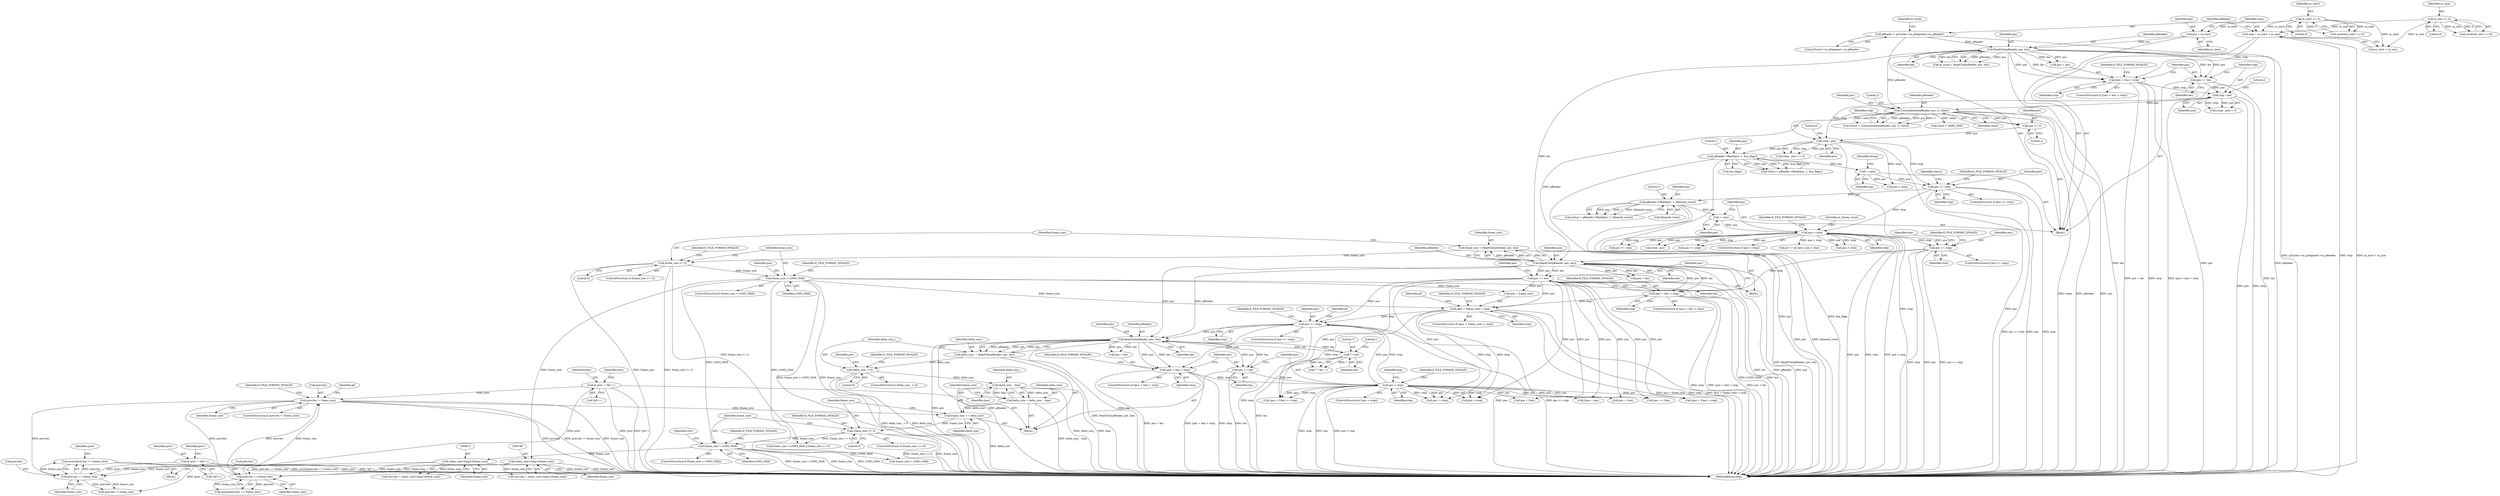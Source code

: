 digraph "0_Android_cc274e2abe8b2a6698a5c47d8aa4bb45f1f9538d_33@API" {
"1000945" [label="(Call,assert(prev.len == frame_size))"];
"1000946" [label="(Call,prev.len == frame_size)"];
"1000823" [label="(Call,prev.len != frame_size)"];
"1000817" [label="(Call,prev.len == frame_size)"];
"1000811" [label="(Call,& prev = *pf++)"];
"1000779" [label="(Call,static_cast<long>(frame_size))"];
"1000731" [label="(Call,frame_size > LONG_MAX)"];
"1000725" [label="(Call,frame_size <= 0)"];
"1000718" [label="(Call,frame_size = ReadUInt(pReader, pos, len))"];
"1000720" [label="(Call,ReadUInt(pReader, pos, len))"];
"1000213" [label="(Call,UnserializeInt(pReader, pos, 2, value))"];
"1000180" [label="(Call,ReadUInt(pReader, pos, len))"];
"1000171" [label="(Call,pReader = pCluster->m_pSegment->m_pReader)"];
"1000161" [label="(Call,pos = m_start)"];
"1000141" [label="(Call,m_start >= 0)"];
"1000203" [label="(Call,stop - pos)"];
"1000191" [label="(Call,(pos + len) > stop)"];
"1000165" [label="(Call,stop = m_start + m_size)"];
"1000145" [label="(Call,m_size >= 0)"];
"1000198" [label="(Call,pos += len)"];
"1000704" [label="(Call,pos >= stop)"];
"1000355" [label="(Call,pos > stop)"];
"1000352" [label="(Call,++pos)"];
"1000343" [label="(Call,pReader->Read(pos, 1, &biased_count))"];
"1000335" [label="(Call,pos >= stop)"];
"1000270" [label="(Call,++pos)"];
"1000252" [label="(Call,pReader->Read(pos, 1, &m_flags))"];
"1000244" [label="(Call,stop - pos)"];
"1000239" [label="(Call,pos += 2)"];
"1000914" [label="(Call,static_cast<long>(frame_size))"];
"1000905" [label="(Call,frame_size > LONG_MAX)"];
"1000899" [label="(Call,frame_size <= 0)"];
"1000895" [label="(Call,frame_size += delta_size)"];
"1000890" [label="(Call,delta_size = delta_size_ - bias)"];
"1000892" [label="(Call,delta_size_ - bias)"];
"1000858" [label="(Call,delta_size_ < 0)"];
"1000851" [label="(Call,delta_size_ = ReadUInt(pReader, pos, len))"];
"1000853" [label="(Call,ReadUInt(pReader, pos, len))"];
"1000795" [label="(Call,pos >= stop)"];
"1000875" [label="(Call,pos > stop)"];
"1000871" [label="(Call,pos += len)"];
"1000864" [label="(Call,(pos + len) > stop)"];
"1000744" [label="(Call,pos += len)"];
"1000748" [label="(Call,(pos + frame_size) > stop)"];
"1000737" [label="(Call,(pos + len) > stop)"];
"1000884" [label="(Call,7 * len)"];
"1000940" [label="(Call,& prev = *pf++)"];
"1000204" [label="(Identifier,stop)"];
"1000910" [label="(Call,curr.len = static_cast<long>(frame_size))"];
"1000748" [label="(Call,(pos + frame_size) > stop)"];
"1000827" [label="(Identifier,frame_size)"];
"1000241" [label="(Literal,2)"];
"1000890" [label="(Call,delta_size = delta_size_ - bias)"];
"1000870" [label="(Identifier,E_FILE_FORMAT_INVALID)"];
"1000359" [label="(Identifier,E_FILE_FORMAT_INVALID)"];
"1000872" [label="(Identifier,pos)"];
"1000858" [label="(Call,delta_size_ < 0)"];
"1000727" [label="(Literal,0)"];
"1000722" [label="(Identifier,pos)"];
"1000744" [label="(Call,pos += len)"];
"1001053" [label="(Call,pos += f.len)"];
"1000252" [label="(Call,pReader->Read(pos, 1, &m_flags))"];
"1000706" [label="(Identifier,stop)"];
"1001031" [label="(Call,(pos + f.len) <= stop)"];
"1000745" [label="(Identifier,pos)"];
"1000203" [label="(Call,stop - pos)"];
"1000931" [label="(Call,pos > stop)"];
"1000166" [label="(Identifier,stop)"];
"1000757" [label="(Identifier,pf)"];
"1000731" [label="(Call,frame_size > LONG_MAX)"];
"1000357" [label="(Identifier,stop)"];
"1000335" [label="(Call,pos >= stop)"];
"1000754" [label="(Identifier,E_FILE_FORMAT_INVALID)"];
"1000738" [label="(Call,pos + len)"];
"1000250" [label="(Call,status = pReader->Read(pos, 1, &m_flags))"];
"1000854" [label="(Identifier,pReader)"];
"1000704" [label="(Call,pos >= stop)"];
"1000183" [label="(Identifier,len)"];
"1000948" [label="(Identifier,prev)"];
"1000739" [label="(Identifier,pos)"];
"1000875" [label="(Call,pos > stop)"];
"1000213" [label="(Call,UnserializeInt(pReader, pos, 2, value))"];
"1000747" [label="(ControlStructure,if ((pos + frame_size) > stop))"];
"1000736" [label="(ControlStructure,if ((pos + len) > stop))"];
"1000873" [label="(Identifier,len)"];
"1000952" [label="(Call,prev.len != frame_size)"];
"1000900" [label="(Identifier,frame_size)"];
"1000180" [label="(Call,ReadUInt(pReader, pos, len))"];
"1000876" [label="(Identifier,pos)"];
"1000824" [label="(Call,prev.len)"];
"1000901" [label="(Literal,0)"];
"1000355" [label="(Call,pos > stop)"];
"1000172" [label="(Identifier,pReader)"];
"1000818" [label="(Call,prev.len)"];
"1000179" [label="(Identifier,m_track)"];
"1001001" [label="(Call,frame_size > LONG_MAX)"];
"1000181" [label="(Identifier,pReader)"];
"1000486" [label="(Call,pos > stop)"];
"1000270" [label="(Call,++pos)"];
"1000339" [label="(Identifier,E_FILE_FORMAT_INVALID)"];
"1000246" [label="(Identifier,pos)"];
"1000743" [label="(Identifier,E_FILE_FORMAT_INVALID)"];
"1000819" [label="(Identifier,prev)"];
"1000199" [label="(Identifier,pos)"];
"1000813" [label="(Call,*pf++)"];
"1000165" [label="(Call,stop = m_start + m_size)"];
"1000799" [label="(Identifier,E_FILE_FORMAT_INVALID)"];
"1000173" [label="(Call,pCluster->m_pSegment->m_pReader)"];
"1000361" [label="(Identifier,m_frame_count)"];
"1000752" [label="(Identifier,stop)"];
"1000732" [label="(Identifier,frame_size)"];
"1000857" [label="(ControlStructure,if (delta_size_ < 0))"];
"1000336" [label="(Identifier,pos)"];
"1000906" [label="(Identifier,frame_size)"];
"1000950" [label="(Identifier,frame_size)"];
"1000893" [label="(Identifier,delta_size_)"];
"1000885" [label="(Literal,7)"];
"1000912" [label="(Identifier,curr)"];
"1000816" [label="(Call,assert(prev.len == frame_size))"];
"1000123" [label="(Block,)"];
"1000859" [label="(Identifier,delta_size_)"];
"1001066" [label="(MethodReturn,long)"];
"1000832" [label="(Identifier,pf)"];
"1000811" [label="(Call,& prev = *pf++)"];
"1000253" [label="(Identifier,pos)"];
"1000884" [label="(Call,7 * len)"];
"1000829" [label="(Identifier,E_FILE_FORMAT_INVALID)"];
"1000726" [label="(Identifier,frame_size)"];
"1000191" [label="(Call,(pos + len) > stop)"];
"1000198" [label="(Call,pos += len)"];
"1000140" [label="(Call,assert(m_start >= 0))"];
"1000162" [label="(Identifier,pos)"];
"1000217" [label="(Identifier,value)"];
"1000418" [label="(Call,pos >= stop)"];
"1000899" [label="(Call,frame_size <= 0)"];
"1000909" [label="(Identifier,E_FILE_FORMAT_INVALID)"];
"1000341" [label="(Call,status = pReader->Read(pos, 1, &biased_count))"];
"1000144" [label="(Call,assert(m_size >= 0))"];
"1000954" [label="(Identifier,prev)"];
"1000345" [label="(Literal,1)"];
"1000821" [label="(Identifier,frame_size)"];
"1000721" [label="(Identifier,pReader)"];
"1000741" [label="(Identifier,stop)"];
"1000352" [label="(Call,++pos)"];
"1000733" [label="(Identifier,LONG_MAX)"];
"1000245" [label="(Identifier,stop)"];
"1000904" [label="(ControlStructure,if (frame_size > LONG_MAX))"];
"1000886" [label="(Identifier,len)"];
"1000866" [label="(Identifier,pos)"];
"1000883" [label="(Call,7 * len - 1)"];
"1000916" [label="(Identifier,frame_size)"];
"1000946" [label="(Call,prev.len == frame_size)"];
"1000945" [label="(Call,assert(prev.len == frame_size))"];
"1000334" [label="(ControlStructure,if (pos >= stop))"];
"1000892" [label="(Call,delta_size_ - bias)"];
"1000779" [label="(Call,static_cast<long>(frame_size))"];
"1000216" [label="(Literal,2)"];
"1000907" [label="(Identifier,LONG_MAX)"];
"1000865" [label="(Call,pos + len)"];
"1000705" [label="(Identifier,pos)"];
"1000928" [label="(Block,)"];
"1000903" [label="(Identifier,E_FILE_FORMAT_INVALID)"];
"1001039" [label="(Call,(pos + f.len) > stop)"];
"1000737" [label="(Call,(pos + len) > stop)"];
"1000143" [label="(Literal,0)"];
"1000161" [label="(Call,pos = m_start)"];
"1000718" [label="(Call,frame_size = ReadUInt(pReader, pos, len))"];
"1000190" [label="(ControlStructure,if ((pos + len) > stop))"];
"1000254" [label="(Literal,1)"];
"1000795" [label="(Call,pos >= stop)"];
"1000864" [label="(Call,(pos + len) > stop)"];
"1000719" [label="(Identifier,frame_size)"];
"1000856" [label="(Identifier,len)"];
"1000823" [label="(Call,prev.len != frame_size)"];
"1000141" [label="(Call,m_start >= 0)"];
"1000891" [label="(Identifier,delta_size)"];
"1000200" [label="(Identifier,len)"];
"1000860" [label="(Literal,0)"];
"1000750" [label="(Identifier,pos)"];
"1000887" [label="(Literal,1)"];
"1000195" [label="(Identifier,stop)"];
"1000343" [label="(Call,pReader->Read(pos, 1, &biased_count))"];
"1000342" [label="(Identifier,status)"];
"1000730" [label="(ControlStructure,if (frame_size > LONG_MAX))"];
"1000711" [label="(Identifier,size)"];
"1000877" [label="(Identifier,stop)"];
"1000914" [label="(Call,static_cast<long>(frame_size))"];
"1000942" [label="(Call,*pf++)"];
"1000337" [label="(Identifier,stop)"];
"1000796" [label="(Identifier,pos)"];
"1000142" [label="(Identifier,m_start)"];
"1000746" [label="(Identifier,len)"];
"1000211" [label="(Call,status = UnserializeInt(pReader, pos, 2, value))"];
"1000344" [label="(Identifier,pos)"];
"1000240" [label="(Identifier,pos)"];
"1000882" [label="(Identifier,exp)"];
"1000197" [label="(Identifier,E_FILE_FORMAT_INVALID)"];
"1000797" [label="(Identifier,stop)"];
"1000244" [label="(Call,stop - pos)"];
"1000146" [label="(Identifier,m_size)"];
"1000817" [label="(Call,prev.len == frame_size)"];
"1000346" [label="(Call,&biased_count)"];
"1000794" [label="(ControlStructure,if (pos >= stop))"];
"1000793" [label="(Block,)"];
"1000822" [label="(ControlStructure,if (prev.len != frame_size))"];
"1000163" [label="(Identifier,m_start)"];
"1000271" [label="(Identifier,pos)"];
"1000223" [label="(Call,value < SHRT_MIN)"];
"1000853" [label="(Call,ReadUInt(pReader, pos, len))"];
"1000725" [label="(Call,frame_size <= 0)"];
"1000147" [label="(Literal,0)"];
"1000940" [label="(Call,& prev = *pf++)"];
"1000896" [label="(Identifier,frame_size)"];
"1000874" [label="(ControlStructure,if (pos > stop))"];
"1000512" [label="(Call,stop - pos)"];
"1000603" [label="(Call,pos >= stop)"];
"1000255" [label="(Call,&m_flags)"];
"1001000" [label="(Call,frame_size > LONG_MAX || frame_size <= 0)"];
"1000192" [label="(Call,pos + len)"];
"1000239" [label="(Call,pos += 2)"];
"1000703" [label="(ControlStructure,if (pos >= stop))"];
"1000863" [label="(ControlStructure,if ((pos + len) > stop))"];
"1000724" [label="(ControlStructure,if (frame_size <= 0))"];
"1000905" [label="(Call,frame_size > LONG_MAX)"];
"1000897" [label="(Identifier,delta_size)"];
"1000879" [label="(Identifier,E_FILE_FORMAT_INVALID)"];
"1000941" [label="(Identifier,prev)"];
"1000247" [label="(Literal,0)"];
"1000708" [label="(Identifier,E_FILE_FORMAT_INVALID)"];
"1000723" [label="(Identifier,len)"];
"1000354" [label="(ControlStructure,if (pos > stop))"];
"1000182" [label="(Identifier,pos)"];
"1000862" [label="(Identifier,E_FILE_FORMAT_INVALID)"];
"1000851" [label="(Call,delta_size_ = ReadUInt(pReader, pos, len))"];
"1000852" [label="(Identifier,delta_size_)"];
"1001040" [label="(Call,pos + f.len)"];
"1000145" [label="(Call,m_size >= 0)"];
"1000171" [label="(Call,pReader = pCluster->m_pSegment->m_pReader)"];
"1000871" [label="(Call,pos += len)"];
"1000214" [label="(Identifier,pReader)"];
"1001048" [label="(Call,f.pos = pos)"];
"1000868" [label="(Identifier,stop)"];
"1000178" [label="(Call,m_track = ReadUInt(pReader, pos, len))"];
"1001059" [label="(Call,pos != stop)"];
"1000205" [label="(Identifier,pos)"];
"1000735" [label="(Identifier,E_FILE_FORMAT_INVALID)"];
"1000947" [label="(Call,prev.len)"];
"1000781" [label="(Identifier,frame_size)"];
"1000775" [label="(Call,curr.len = static_cast<long>(frame_size))"];
"1000812" [label="(Identifier,prev)"];
"1000356" [label="(Identifier,pos)"];
"1000749" [label="(Call,pos + frame_size)"];
"1000898" [label="(ControlStructure,if (frame_size <= 0))"];
"1000855" [label="(Identifier,pos)"];
"1000215" [label="(Identifier,pos)"];
"1000206" [label="(Literal,2)"];
"1000482" [label="(Call,pf >= pf_end || pos > stop)"];
"1000698" [label="(Block,)"];
"1000802" [label="(Identifier,pf)"];
"1000894" [label="(Identifier,bias)"];
"1000243" [label="(Call,(stop - pos) <= 0)"];
"1000720" [label="(Call,ReadUInt(pReader, pos, len))"];
"1000278" [label="(Call,pos > stop)"];
"1000353" [label="(Identifier,pos)"];
"1000202" [label="(Call,(stop - pos) < 2)"];
"1000167" [label="(Call,m_start + m_size)"];
"1001032" [label="(Call,pos + f.len)"];
"1000895" [label="(Call,frame_size += delta_size)"];
"1000274" [label="(Identifier,lacing)"];
"1000729" [label="(Identifier,E_FILE_FORMAT_INVALID)"];
"1000945" -> "1000928"  [label="AST: "];
"1000945" -> "1000946"  [label="CFG: "];
"1000946" -> "1000945"  [label="AST: "];
"1000954" -> "1000945"  [label="CFG: "];
"1000945" -> "1001066"  [label="DDG: prev.len == frame_size"];
"1000945" -> "1001066"  [label="DDG: assert(prev.len == frame_size)"];
"1000946" -> "1000945"  [label="DDG: prev.len"];
"1000946" -> "1000945"  [label="DDG: frame_size"];
"1000946" -> "1000950"  [label="CFG: "];
"1000947" -> "1000946"  [label="AST: "];
"1000950" -> "1000946"  [label="AST: "];
"1000823" -> "1000946"  [label="DDG: prev.len"];
"1000940" -> "1000946"  [label="DDG: prev"];
"1000779" -> "1000946"  [label="DDG: frame_size"];
"1000914" -> "1000946"  [label="DDG: frame_size"];
"1000946" -> "1000952"  [label="DDG: prev.len"];
"1000946" -> "1000952"  [label="DDG: frame_size"];
"1000823" -> "1000822"  [label="AST: "];
"1000823" -> "1000827"  [label="CFG: "];
"1000824" -> "1000823"  [label="AST: "];
"1000827" -> "1000823"  [label="AST: "];
"1000829" -> "1000823"  [label="CFG: "];
"1000832" -> "1000823"  [label="CFG: "];
"1000823" -> "1001066"  [label="DDG: frame_size"];
"1000823" -> "1001066"  [label="DDG: prev.len"];
"1000823" -> "1001066"  [label="DDG: prev.len != frame_size"];
"1000823" -> "1000817"  [label="DDG: prev.len"];
"1000817" -> "1000823"  [label="DDG: prev.len"];
"1000817" -> "1000823"  [label="DDG: frame_size"];
"1000811" -> "1000823"  [label="DDG: prev"];
"1000823" -> "1000895"  [label="DDG: frame_size"];
"1000817" -> "1000816"  [label="AST: "];
"1000817" -> "1000821"  [label="CFG: "];
"1000818" -> "1000817"  [label="AST: "];
"1000821" -> "1000817"  [label="AST: "];
"1000816" -> "1000817"  [label="CFG: "];
"1000817" -> "1000816"  [label="DDG: prev.len"];
"1000817" -> "1000816"  [label="DDG: frame_size"];
"1000811" -> "1000817"  [label="DDG: prev"];
"1000779" -> "1000817"  [label="DDG: frame_size"];
"1000914" -> "1000817"  [label="DDG: frame_size"];
"1000811" -> "1000793"  [label="AST: "];
"1000811" -> "1000813"  [label="CFG: "];
"1000812" -> "1000811"  [label="AST: "];
"1000813" -> "1000811"  [label="AST: "];
"1000819" -> "1000811"  [label="CFG: "];
"1000811" -> "1001066"  [label="DDG: *pf++"];
"1000811" -> "1001066"  [label="DDG: prev"];
"1000779" -> "1000775"  [label="AST: "];
"1000779" -> "1000781"  [label="CFG: "];
"1000780" -> "1000779"  [label="AST: "];
"1000781" -> "1000779"  [label="AST: "];
"1000775" -> "1000779"  [label="CFG: "];
"1000779" -> "1001066"  [label="DDG: frame_size"];
"1000779" -> "1000775"  [label="DDG: frame_size"];
"1000731" -> "1000779"  [label="DDG: frame_size"];
"1000731" -> "1000730"  [label="AST: "];
"1000731" -> "1000733"  [label="CFG: "];
"1000732" -> "1000731"  [label="AST: "];
"1000733" -> "1000731"  [label="AST: "];
"1000735" -> "1000731"  [label="CFG: "];
"1000739" -> "1000731"  [label="CFG: "];
"1000731" -> "1001066"  [label="DDG: frame_size > LONG_MAX"];
"1000731" -> "1001066"  [label="DDG: frame_size"];
"1000731" -> "1001066"  [label="DDG: LONG_MAX"];
"1000725" -> "1000731"  [label="DDG: frame_size"];
"1000731" -> "1000748"  [label="DDG: frame_size"];
"1000731" -> "1000749"  [label="DDG: frame_size"];
"1000731" -> "1000905"  [label="DDG: LONG_MAX"];
"1000731" -> "1001001"  [label="DDG: LONG_MAX"];
"1000725" -> "1000724"  [label="AST: "];
"1000725" -> "1000727"  [label="CFG: "];
"1000726" -> "1000725"  [label="AST: "];
"1000727" -> "1000725"  [label="AST: "];
"1000729" -> "1000725"  [label="CFG: "];
"1000732" -> "1000725"  [label="CFG: "];
"1000725" -> "1001066"  [label="DDG: frame_size <= 0"];
"1000725" -> "1001066"  [label="DDG: frame_size"];
"1000718" -> "1000725"  [label="DDG: frame_size"];
"1000725" -> "1001000"  [label="DDG: frame_size <= 0"];
"1000718" -> "1000698"  [label="AST: "];
"1000718" -> "1000720"  [label="CFG: "];
"1000719" -> "1000718"  [label="AST: "];
"1000720" -> "1000718"  [label="AST: "];
"1000726" -> "1000718"  [label="CFG: "];
"1000718" -> "1001066"  [label="DDG: ReadUInt(pReader, pos, len)"];
"1000720" -> "1000718"  [label="DDG: pReader"];
"1000720" -> "1000718"  [label="DDG: pos"];
"1000720" -> "1000718"  [label="DDG: len"];
"1000720" -> "1000723"  [label="CFG: "];
"1000721" -> "1000720"  [label="AST: "];
"1000722" -> "1000720"  [label="AST: "];
"1000723" -> "1000720"  [label="AST: "];
"1000720" -> "1001066"  [label="DDG: pReader"];
"1000720" -> "1001066"  [label="DDG: pos"];
"1000720" -> "1001066"  [label="DDG: len"];
"1000213" -> "1000720"  [label="DDG: pReader"];
"1000704" -> "1000720"  [label="DDG: pos"];
"1000180" -> "1000720"  [label="DDG: len"];
"1000720" -> "1000737"  [label="DDG: pos"];
"1000720" -> "1000737"  [label="DDG: len"];
"1000720" -> "1000738"  [label="DDG: pos"];
"1000720" -> "1000738"  [label="DDG: len"];
"1000720" -> "1000744"  [label="DDG: len"];
"1000720" -> "1000744"  [label="DDG: pos"];
"1000720" -> "1000853"  [label="DDG: pReader"];
"1000720" -> "1000853"  [label="DDG: len"];
"1000213" -> "1000211"  [label="AST: "];
"1000213" -> "1000217"  [label="CFG: "];
"1000214" -> "1000213"  [label="AST: "];
"1000215" -> "1000213"  [label="AST: "];
"1000216" -> "1000213"  [label="AST: "];
"1000217" -> "1000213"  [label="AST: "];
"1000211" -> "1000213"  [label="CFG: "];
"1000213" -> "1001066"  [label="DDG: value"];
"1000213" -> "1001066"  [label="DDG: pReader"];
"1000213" -> "1001066"  [label="DDG: pos"];
"1000213" -> "1000211"  [label="DDG: pReader"];
"1000213" -> "1000211"  [label="DDG: pos"];
"1000213" -> "1000211"  [label="DDG: 2"];
"1000213" -> "1000211"  [label="DDG: value"];
"1000180" -> "1000213"  [label="DDG: pReader"];
"1000203" -> "1000213"  [label="DDG: pos"];
"1000213" -> "1000223"  [label="DDG: value"];
"1000213" -> "1000239"  [label="DDG: pos"];
"1000180" -> "1000178"  [label="AST: "];
"1000180" -> "1000183"  [label="CFG: "];
"1000181" -> "1000180"  [label="AST: "];
"1000182" -> "1000180"  [label="AST: "];
"1000183" -> "1000180"  [label="AST: "];
"1000178" -> "1000180"  [label="CFG: "];
"1000180" -> "1001066"  [label="DDG: pos"];
"1000180" -> "1001066"  [label="DDG: pReader"];
"1000180" -> "1001066"  [label="DDG: len"];
"1000180" -> "1000178"  [label="DDG: pReader"];
"1000180" -> "1000178"  [label="DDG: pos"];
"1000180" -> "1000178"  [label="DDG: len"];
"1000171" -> "1000180"  [label="DDG: pReader"];
"1000161" -> "1000180"  [label="DDG: pos"];
"1000180" -> "1000191"  [label="DDG: pos"];
"1000180" -> "1000191"  [label="DDG: len"];
"1000180" -> "1000192"  [label="DDG: pos"];
"1000180" -> "1000192"  [label="DDG: len"];
"1000180" -> "1000198"  [label="DDG: len"];
"1000180" -> "1000198"  [label="DDG: pos"];
"1000171" -> "1000123"  [label="AST: "];
"1000171" -> "1000173"  [label="CFG: "];
"1000172" -> "1000171"  [label="AST: "];
"1000173" -> "1000171"  [label="AST: "];
"1000179" -> "1000171"  [label="CFG: "];
"1000171" -> "1001066"  [label="DDG: pCluster->m_pSegment->m_pReader"];
"1000161" -> "1000123"  [label="AST: "];
"1000161" -> "1000163"  [label="CFG: "];
"1000162" -> "1000161"  [label="AST: "];
"1000163" -> "1000161"  [label="AST: "];
"1000166" -> "1000161"  [label="CFG: "];
"1000141" -> "1000161"  [label="DDG: m_start"];
"1000141" -> "1000140"  [label="AST: "];
"1000141" -> "1000143"  [label="CFG: "];
"1000142" -> "1000141"  [label="AST: "];
"1000143" -> "1000141"  [label="AST: "];
"1000140" -> "1000141"  [label="CFG: "];
"1000141" -> "1000140"  [label="DDG: m_start"];
"1000141" -> "1000140"  [label="DDG: 0"];
"1000141" -> "1000165"  [label="DDG: m_start"];
"1000141" -> "1000167"  [label="DDG: m_start"];
"1000203" -> "1000202"  [label="AST: "];
"1000203" -> "1000205"  [label="CFG: "];
"1000204" -> "1000203"  [label="AST: "];
"1000205" -> "1000203"  [label="AST: "];
"1000206" -> "1000203"  [label="CFG: "];
"1000203" -> "1001066"  [label="DDG: pos"];
"1000203" -> "1001066"  [label="DDG: stop"];
"1000203" -> "1000202"  [label="DDG: stop"];
"1000203" -> "1000202"  [label="DDG: pos"];
"1000191" -> "1000203"  [label="DDG: stop"];
"1000198" -> "1000203"  [label="DDG: pos"];
"1000203" -> "1000244"  [label="DDG: stop"];
"1000191" -> "1000190"  [label="AST: "];
"1000191" -> "1000195"  [label="CFG: "];
"1000192" -> "1000191"  [label="AST: "];
"1000195" -> "1000191"  [label="AST: "];
"1000197" -> "1000191"  [label="CFG: "];
"1000199" -> "1000191"  [label="CFG: "];
"1000191" -> "1001066"  [label="DDG: stop"];
"1000191" -> "1001066"  [label="DDG: (pos + len) > stop"];
"1000191" -> "1001066"  [label="DDG: pos + len"];
"1000165" -> "1000191"  [label="DDG: stop"];
"1000165" -> "1000123"  [label="AST: "];
"1000165" -> "1000167"  [label="CFG: "];
"1000166" -> "1000165"  [label="AST: "];
"1000167" -> "1000165"  [label="AST: "];
"1000172" -> "1000165"  [label="CFG: "];
"1000165" -> "1001066"  [label="DDG: stop"];
"1000165" -> "1001066"  [label="DDG: m_start + m_size"];
"1000145" -> "1000165"  [label="DDG: m_size"];
"1000145" -> "1000144"  [label="AST: "];
"1000145" -> "1000147"  [label="CFG: "];
"1000146" -> "1000145"  [label="AST: "];
"1000147" -> "1000145"  [label="AST: "];
"1000144" -> "1000145"  [label="CFG: "];
"1000145" -> "1000144"  [label="DDG: m_size"];
"1000145" -> "1000144"  [label="DDG: 0"];
"1000145" -> "1000167"  [label="DDG: m_size"];
"1000198" -> "1000123"  [label="AST: "];
"1000198" -> "1000200"  [label="CFG: "];
"1000199" -> "1000198"  [label="AST: "];
"1000200" -> "1000198"  [label="AST: "];
"1000204" -> "1000198"  [label="CFG: "];
"1000198" -> "1001066"  [label="DDG: len"];
"1000704" -> "1000703"  [label="AST: "];
"1000704" -> "1000706"  [label="CFG: "];
"1000705" -> "1000704"  [label="AST: "];
"1000706" -> "1000704"  [label="AST: "];
"1000708" -> "1000704"  [label="CFG: "];
"1000711" -> "1000704"  [label="CFG: "];
"1000704" -> "1001066"  [label="DDG: stop"];
"1000704" -> "1001066"  [label="DDG: pos"];
"1000704" -> "1001066"  [label="DDG: pos >= stop"];
"1000355" -> "1000704"  [label="DDG: pos"];
"1000355" -> "1000704"  [label="DDG: stop"];
"1000704" -> "1000737"  [label="DDG: stop"];
"1000355" -> "1000354"  [label="AST: "];
"1000355" -> "1000357"  [label="CFG: "];
"1000356" -> "1000355"  [label="AST: "];
"1000357" -> "1000355"  [label="AST: "];
"1000359" -> "1000355"  [label="CFG: "];
"1000361" -> "1000355"  [label="CFG: "];
"1000355" -> "1001066"  [label="DDG: pos"];
"1000355" -> "1001066"  [label="DDG: stop"];
"1000355" -> "1001066"  [label="DDG: pos > stop"];
"1000352" -> "1000355"  [label="DDG: pos"];
"1000335" -> "1000355"  [label="DDG: stop"];
"1000355" -> "1000418"  [label="DDG: pos"];
"1000355" -> "1000418"  [label="DDG: stop"];
"1000355" -> "1000482"  [label="DDG: pos > stop"];
"1000355" -> "1000486"  [label="DDG: pos"];
"1000355" -> "1000486"  [label="DDG: stop"];
"1000355" -> "1000512"  [label="DDG: stop"];
"1000355" -> "1000512"  [label="DDG: pos"];
"1000355" -> "1000603"  [label="DDG: pos"];
"1000355" -> "1000603"  [label="DDG: stop"];
"1000352" -> "1000123"  [label="AST: "];
"1000352" -> "1000353"  [label="CFG: "];
"1000353" -> "1000352"  [label="AST: "];
"1000356" -> "1000352"  [label="CFG: "];
"1000343" -> "1000352"  [label="DDG: pos"];
"1000343" -> "1000341"  [label="AST: "];
"1000343" -> "1000346"  [label="CFG: "];
"1000344" -> "1000343"  [label="AST: "];
"1000345" -> "1000343"  [label="AST: "];
"1000346" -> "1000343"  [label="AST: "];
"1000341" -> "1000343"  [label="CFG: "];
"1000343" -> "1001066"  [label="DDG: pos"];
"1000343" -> "1001066"  [label="DDG: &biased_count"];
"1000343" -> "1000341"  [label="DDG: pos"];
"1000343" -> "1000341"  [label="DDG: 1"];
"1000343" -> "1000341"  [label="DDG: &biased_count"];
"1000335" -> "1000343"  [label="DDG: pos"];
"1000335" -> "1000334"  [label="AST: "];
"1000335" -> "1000337"  [label="CFG: "];
"1000336" -> "1000335"  [label="AST: "];
"1000337" -> "1000335"  [label="AST: "];
"1000339" -> "1000335"  [label="CFG: "];
"1000342" -> "1000335"  [label="CFG: "];
"1000335" -> "1001066"  [label="DDG: pos"];
"1000335" -> "1001066"  [label="DDG: stop"];
"1000335" -> "1001066"  [label="DDG: pos >= stop"];
"1000270" -> "1000335"  [label="DDG: pos"];
"1000244" -> "1000335"  [label="DDG: stop"];
"1000270" -> "1000123"  [label="AST: "];
"1000270" -> "1000271"  [label="CFG: "];
"1000271" -> "1000270"  [label="AST: "];
"1000274" -> "1000270"  [label="CFG: "];
"1000252" -> "1000270"  [label="DDG: pos"];
"1000270" -> "1000278"  [label="DDG: pos"];
"1000252" -> "1000250"  [label="AST: "];
"1000252" -> "1000255"  [label="CFG: "];
"1000253" -> "1000252"  [label="AST: "];
"1000254" -> "1000252"  [label="AST: "];
"1000255" -> "1000252"  [label="AST: "];
"1000250" -> "1000252"  [label="CFG: "];
"1000252" -> "1001066"  [label="DDG: pos"];
"1000252" -> "1001066"  [label="DDG: &m_flags"];
"1000252" -> "1000250"  [label="DDG: pos"];
"1000252" -> "1000250"  [label="DDG: 1"];
"1000252" -> "1000250"  [label="DDG: &m_flags"];
"1000244" -> "1000252"  [label="DDG: pos"];
"1000244" -> "1000243"  [label="AST: "];
"1000244" -> "1000246"  [label="CFG: "];
"1000245" -> "1000244"  [label="AST: "];
"1000246" -> "1000244"  [label="AST: "];
"1000247" -> "1000244"  [label="CFG: "];
"1000244" -> "1001066"  [label="DDG: stop"];
"1000244" -> "1001066"  [label="DDG: pos"];
"1000244" -> "1000243"  [label="DDG: stop"];
"1000244" -> "1000243"  [label="DDG: pos"];
"1000239" -> "1000244"  [label="DDG: pos"];
"1000244" -> "1000278"  [label="DDG: stop"];
"1000239" -> "1000123"  [label="AST: "];
"1000239" -> "1000241"  [label="CFG: "];
"1000240" -> "1000239"  [label="AST: "];
"1000241" -> "1000239"  [label="AST: "];
"1000245" -> "1000239"  [label="CFG: "];
"1000914" -> "1000910"  [label="AST: "];
"1000914" -> "1000916"  [label="CFG: "];
"1000915" -> "1000914"  [label="AST: "];
"1000916" -> "1000914"  [label="AST: "];
"1000910" -> "1000914"  [label="CFG: "];
"1000914" -> "1001066"  [label="DDG: frame_size"];
"1000914" -> "1000910"  [label="DDG: frame_size"];
"1000905" -> "1000914"  [label="DDG: frame_size"];
"1000905" -> "1000904"  [label="AST: "];
"1000905" -> "1000907"  [label="CFG: "];
"1000906" -> "1000905"  [label="AST: "];
"1000907" -> "1000905"  [label="AST: "];
"1000909" -> "1000905"  [label="CFG: "];
"1000912" -> "1000905"  [label="CFG: "];
"1000905" -> "1001066"  [label="DDG: frame_size > LONG_MAX"];
"1000905" -> "1001066"  [label="DDG: frame_size"];
"1000905" -> "1001066"  [label="DDG: LONG_MAX"];
"1000899" -> "1000905"  [label="DDG: frame_size"];
"1000905" -> "1001001"  [label="DDG: LONG_MAX"];
"1000899" -> "1000898"  [label="AST: "];
"1000899" -> "1000901"  [label="CFG: "];
"1000900" -> "1000899"  [label="AST: "];
"1000901" -> "1000899"  [label="AST: "];
"1000903" -> "1000899"  [label="CFG: "];
"1000906" -> "1000899"  [label="CFG: "];
"1000899" -> "1001066"  [label="DDG: frame_size <= 0"];
"1000899" -> "1001066"  [label="DDG: frame_size"];
"1000895" -> "1000899"  [label="DDG: frame_size"];
"1000899" -> "1001000"  [label="DDG: frame_size <= 0"];
"1000895" -> "1000793"  [label="AST: "];
"1000895" -> "1000897"  [label="CFG: "];
"1000896" -> "1000895"  [label="AST: "];
"1000897" -> "1000895"  [label="AST: "];
"1000900" -> "1000895"  [label="CFG: "];
"1000895" -> "1001066"  [label="DDG: delta_size"];
"1000890" -> "1000895"  [label="DDG: delta_size"];
"1000890" -> "1000793"  [label="AST: "];
"1000890" -> "1000892"  [label="CFG: "];
"1000891" -> "1000890"  [label="AST: "];
"1000892" -> "1000890"  [label="AST: "];
"1000896" -> "1000890"  [label="CFG: "];
"1000890" -> "1001066"  [label="DDG: delta_size_ - bias"];
"1000892" -> "1000890"  [label="DDG: delta_size_"];
"1000892" -> "1000890"  [label="DDG: bias"];
"1000892" -> "1000894"  [label="CFG: "];
"1000893" -> "1000892"  [label="AST: "];
"1000894" -> "1000892"  [label="AST: "];
"1000892" -> "1001066"  [label="DDG: delta_size_"];
"1000892" -> "1001066"  [label="DDG: bias"];
"1000858" -> "1000892"  [label="DDG: delta_size_"];
"1000858" -> "1000857"  [label="AST: "];
"1000858" -> "1000860"  [label="CFG: "];
"1000859" -> "1000858"  [label="AST: "];
"1000860" -> "1000858"  [label="AST: "];
"1000862" -> "1000858"  [label="CFG: "];
"1000866" -> "1000858"  [label="CFG: "];
"1000858" -> "1001066"  [label="DDG: delta_size_ < 0"];
"1000858" -> "1001066"  [label="DDG: delta_size_"];
"1000851" -> "1000858"  [label="DDG: delta_size_"];
"1000851" -> "1000793"  [label="AST: "];
"1000851" -> "1000853"  [label="CFG: "];
"1000852" -> "1000851"  [label="AST: "];
"1000853" -> "1000851"  [label="AST: "];
"1000859" -> "1000851"  [label="CFG: "];
"1000851" -> "1001066"  [label="DDG: ReadUInt(pReader, pos, len)"];
"1000853" -> "1000851"  [label="DDG: pReader"];
"1000853" -> "1000851"  [label="DDG: pos"];
"1000853" -> "1000851"  [label="DDG: len"];
"1000853" -> "1000856"  [label="CFG: "];
"1000854" -> "1000853"  [label="AST: "];
"1000855" -> "1000853"  [label="AST: "];
"1000856" -> "1000853"  [label="AST: "];
"1000853" -> "1001066"  [label="DDG: pos"];
"1000853" -> "1001066"  [label="DDG: pReader"];
"1000853" -> "1001066"  [label="DDG: len"];
"1000795" -> "1000853"  [label="DDG: pos"];
"1000884" -> "1000853"  [label="DDG: len"];
"1000853" -> "1000864"  [label="DDG: pos"];
"1000853" -> "1000864"  [label="DDG: len"];
"1000853" -> "1000865"  [label="DDG: pos"];
"1000853" -> "1000865"  [label="DDG: len"];
"1000853" -> "1000871"  [label="DDG: len"];
"1000853" -> "1000871"  [label="DDG: pos"];
"1000853" -> "1000884"  [label="DDG: len"];
"1000795" -> "1000794"  [label="AST: "];
"1000795" -> "1000797"  [label="CFG: "];
"1000796" -> "1000795"  [label="AST: "];
"1000797" -> "1000795"  [label="AST: "];
"1000799" -> "1000795"  [label="CFG: "];
"1000802" -> "1000795"  [label="CFG: "];
"1000795" -> "1001066"  [label="DDG: pos"];
"1000795" -> "1001066"  [label="DDG: pos >= stop"];
"1000795" -> "1001066"  [label="DDG: stop"];
"1000875" -> "1000795"  [label="DDG: pos"];
"1000875" -> "1000795"  [label="DDG: stop"];
"1000744" -> "1000795"  [label="DDG: pos"];
"1000748" -> "1000795"  [label="DDG: stop"];
"1000795" -> "1000864"  [label="DDG: stop"];
"1000875" -> "1000874"  [label="AST: "];
"1000875" -> "1000877"  [label="CFG: "];
"1000876" -> "1000875"  [label="AST: "];
"1000877" -> "1000875"  [label="AST: "];
"1000879" -> "1000875"  [label="CFG: "];
"1000882" -> "1000875"  [label="CFG: "];
"1000875" -> "1001066"  [label="DDG: pos"];
"1000875" -> "1001066"  [label="DDG: pos > stop"];
"1000875" -> "1001066"  [label="DDG: stop"];
"1000871" -> "1000875"  [label="DDG: pos"];
"1000864" -> "1000875"  [label="DDG: stop"];
"1000875" -> "1000931"  [label="DDG: pos"];
"1000875" -> "1000931"  [label="DDG: stop"];
"1000875" -> "1001031"  [label="DDG: pos"];
"1000875" -> "1001031"  [label="DDG: stop"];
"1000875" -> "1001032"  [label="DDG: pos"];
"1000875" -> "1001039"  [label="DDG: pos"];
"1000875" -> "1001040"  [label="DDG: pos"];
"1000875" -> "1001048"  [label="DDG: pos"];
"1000875" -> "1001053"  [label="DDG: pos"];
"1000875" -> "1001059"  [label="DDG: pos"];
"1000875" -> "1001059"  [label="DDG: stop"];
"1000871" -> "1000793"  [label="AST: "];
"1000871" -> "1000873"  [label="CFG: "];
"1000872" -> "1000871"  [label="AST: "];
"1000873" -> "1000871"  [label="AST: "];
"1000876" -> "1000871"  [label="CFG: "];
"1000871" -> "1001066"  [label="DDG: len"];
"1000864" -> "1000863"  [label="AST: "];
"1000864" -> "1000868"  [label="CFG: "];
"1000865" -> "1000864"  [label="AST: "];
"1000868" -> "1000864"  [label="AST: "];
"1000870" -> "1000864"  [label="CFG: "];
"1000872" -> "1000864"  [label="CFG: "];
"1000864" -> "1001066"  [label="DDG: pos + len"];
"1000864" -> "1001066"  [label="DDG: (pos + len) > stop"];
"1000864" -> "1001066"  [label="DDG: stop"];
"1000744" -> "1000698"  [label="AST: "];
"1000744" -> "1000746"  [label="CFG: "];
"1000745" -> "1000744"  [label="AST: "];
"1000746" -> "1000744"  [label="AST: "];
"1000750" -> "1000744"  [label="CFG: "];
"1000744" -> "1001066"  [label="DDG: len"];
"1000744" -> "1000748"  [label="DDG: pos"];
"1000744" -> "1000749"  [label="DDG: pos"];
"1000744" -> "1000931"  [label="DDG: pos"];
"1000744" -> "1001031"  [label="DDG: pos"];
"1000744" -> "1001032"  [label="DDG: pos"];
"1000744" -> "1001039"  [label="DDG: pos"];
"1000744" -> "1001040"  [label="DDG: pos"];
"1000744" -> "1001048"  [label="DDG: pos"];
"1000744" -> "1001053"  [label="DDG: pos"];
"1000744" -> "1001059"  [label="DDG: pos"];
"1000748" -> "1000747"  [label="AST: "];
"1000748" -> "1000752"  [label="CFG: "];
"1000749" -> "1000748"  [label="AST: "];
"1000752" -> "1000748"  [label="AST: "];
"1000754" -> "1000748"  [label="CFG: "];
"1000757" -> "1000748"  [label="CFG: "];
"1000748" -> "1001066"  [label="DDG: (pos + frame_size) > stop"];
"1000748" -> "1001066"  [label="DDG: pos + frame_size"];
"1000748" -> "1001066"  [label="DDG: stop"];
"1000737" -> "1000748"  [label="DDG: stop"];
"1000748" -> "1000931"  [label="DDG: stop"];
"1000748" -> "1001031"  [label="DDG: stop"];
"1000748" -> "1001059"  [label="DDG: stop"];
"1000737" -> "1000736"  [label="AST: "];
"1000737" -> "1000741"  [label="CFG: "];
"1000738" -> "1000737"  [label="AST: "];
"1000741" -> "1000737"  [label="AST: "];
"1000743" -> "1000737"  [label="CFG: "];
"1000745" -> "1000737"  [label="CFG: "];
"1000737" -> "1001066"  [label="DDG: pos + len"];
"1000737" -> "1001066"  [label="DDG: stop"];
"1000737" -> "1001066"  [label="DDG: (pos + len) > stop"];
"1000884" -> "1000883"  [label="AST: "];
"1000884" -> "1000886"  [label="CFG: "];
"1000885" -> "1000884"  [label="AST: "];
"1000886" -> "1000884"  [label="AST: "];
"1000887" -> "1000884"  [label="CFG: "];
"1000884" -> "1001066"  [label="DDG: len"];
"1000884" -> "1000883"  [label="DDG: 7"];
"1000884" -> "1000883"  [label="DDG: len"];
"1000940" -> "1000928"  [label="AST: "];
"1000940" -> "1000942"  [label="CFG: "];
"1000941" -> "1000940"  [label="AST: "];
"1000942" -> "1000940"  [label="AST: "];
"1000948" -> "1000940"  [label="CFG: "];
"1000940" -> "1001066"  [label="DDG: *pf++"];
"1000940" -> "1001066"  [label="DDG: prev"];
"1000940" -> "1000952"  [label="DDG: prev"];
}
